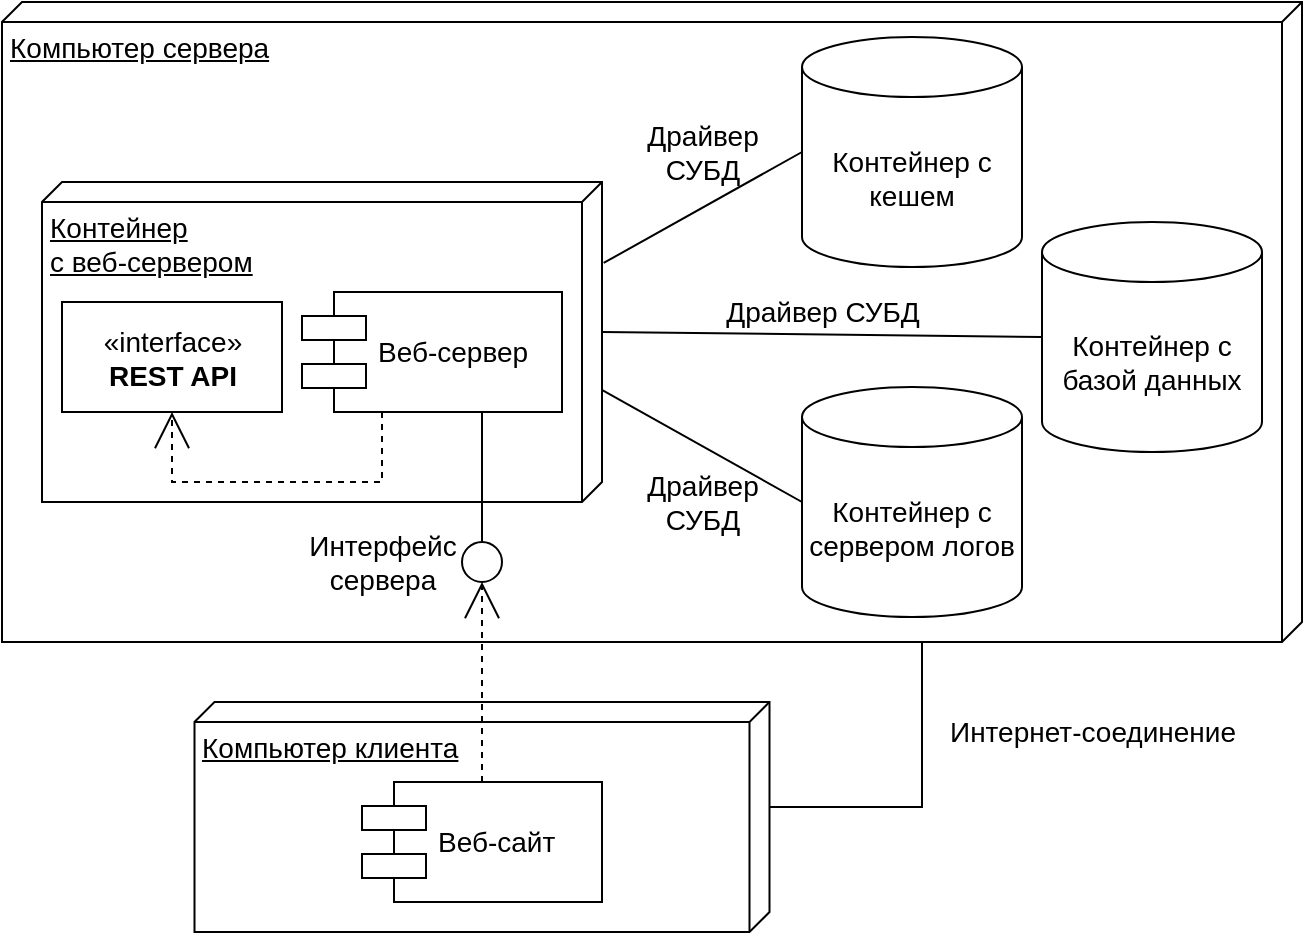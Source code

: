 <mxfile version="21.0.6" type="device"><diagram name="Page-1" id="5f0bae14-7c28-e335-631c-24af17079c00"><mxGraphModel dx="1049" dy="1398" grid="1" gridSize="10" guides="1" tooltips="1" connect="1" arrows="1" fold="1" page="1" pageScale="1" pageWidth="1100" pageHeight="850" background="none" math="0" shadow="0"><root><mxCell id="0"/><mxCell id="1" parent="0"/><mxCell id="39150e848f15840c-1" value="Компьютер сервера" style="verticalAlign=top;align=left;spacingTop=8;spacingLeft=2;spacingRight=12;shape=cube;size=10;direction=south;fontStyle=4;html=1;rounded=0;shadow=0;comic=0;labelBackgroundColor=none;strokeWidth=1;fontFamily=Helvetica;fontSize=14;" parent="1" vertex="1"><mxGeometry x="120" y="-180" width="650" height="320" as="geometry"/></mxCell><mxCell id="39150e848f15840c-3" value="Компьютер клиента" style="verticalAlign=top;align=left;spacingTop=8;spacingLeft=2;spacingRight=12;shape=cube;size=10;direction=south;fontStyle=4;html=1;rounded=0;shadow=0;comic=0;labelBackgroundColor=none;strokeWidth=1;fontFamily=Helvetica;fontSize=14;" parent="1" vertex="1"><mxGeometry x="216.25" y="170" width="287.5" height="115" as="geometry"/></mxCell><mxCell id="39150e848f15840c-6" value="" style="ellipse;whiteSpace=wrap;html=1;rounded=0;shadow=0;comic=0;labelBackgroundColor=none;strokeWidth=1;fontFamily=Helvetica;fontSize=14;align=center;" parent="1" vertex="1"><mxGeometry x="350" y="90" width="20" height="20" as="geometry"/></mxCell><mxCell id="39150e848f15840c-10" value="Веб-сайт" style="shape=component;align=left;spacingLeft=36;rounded=0;shadow=0;comic=0;labelBackgroundColor=none;strokeWidth=1;fontFamily=Helvetica;fontSize=14;html=1;" parent="1" vertex="1"><mxGeometry x="300" y="210" width="120" height="60" as="geometry"/></mxCell><mxCell id="39150e848f15840c-11" style="edgeStyle=none;rounded=0;html=1;dashed=1;labelBackgroundColor=none;startArrow=none;startFill=0;startSize=8;endArrow=open;endFill=0;endSize=16;fontFamily=Helvetica;fontSize=14;exitX=0.5;exitY=0;exitDx=0;exitDy=0;" parent="1" source="39150e848f15840c-10" target="39150e848f15840c-6" edge="1"><mxGeometry relative="1" as="geometry"><mxPoint x="360" y="250" as="sourcePoint"/></mxGeometry></mxCell><mxCell id="39150e848f15840c-18" style="edgeStyle=orthogonalEdgeStyle;rounded=0;html=1;labelBackgroundColor=none;startArrow=none;startFill=0;startSize=8;endArrow=none;endFill=0;endSize=16;fontFamily=Helvetica;fontSize=14;exitX=0;exitY=0;exitDx=52.5;exitDy=0;exitPerimeter=0;" parent="1" source="39150e848f15840c-3" target="39150e848f15840c-1" edge="1"><mxGeometry relative="1" as="geometry"><Array as="points"><mxPoint x="580" y="223"/></Array></mxGeometry></mxCell><mxCell id="VNy3C49rUMWmXxT280lr-3" value="Контейнер &lt;br style=&quot;font-size: 14px;&quot;&gt;с веб-сервером" style="verticalAlign=top;align=left;spacingTop=8;spacingLeft=2;spacingRight=12;shape=cube;size=10;direction=south;fontStyle=4;html=1;rounded=0;shadow=0;comic=0;labelBackgroundColor=none;strokeWidth=1;fontFamily=Helvetica;fontSize=14;" vertex="1" parent="1"><mxGeometry x="140" y="-90" width="280" height="160" as="geometry"/></mxCell><mxCell id="VNy3C49rUMWmXxT280lr-4" value="Контейнер с базой данных" style="shape=cylinder3;whiteSpace=wrap;html=1;boundedLbl=1;backgroundOutline=1;size=15;fontFamily=Helvetica;fontSize=14;" vertex="1" parent="1"><mxGeometry x="640" y="-70" width="110" height="115" as="geometry"/></mxCell><mxCell id="VNy3C49rUMWmXxT280lr-5" value="Контейнер с кешем" style="shape=cylinder3;whiteSpace=wrap;html=1;boundedLbl=1;backgroundOutline=1;size=15;fontFamily=Helvetica;fontSize=14;" vertex="1" parent="1"><mxGeometry x="520" y="-162.5" width="110" height="115" as="geometry"/></mxCell><mxCell id="VNy3C49rUMWmXxT280lr-6" value="Контейнер с сервером логов" style="shape=cylinder3;whiteSpace=wrap;html=1;boundedLbl=1;backgroundOutline=1;size=15;fontFamily=Helvetica;fontSize=14;" vertex="1" parent="1"><mxGeometry x="520" y="12.5" width="110" height="115" as="geometry"/></mxCell><mxCell id="VNy3C49rUMWmXxT280lr-8" value="" style="endArrow=none;html=1;rounded=0;entryX=0;entryY=0.5;entryDx=0;entryDy=0;entryPerimeter=0;exitX=0.253;exitY=-0.003;exitDx=0;exitDy=0;exitPerimeter=0;fontFamily=Helvetica;fontSize=14;" edge="1" parent="1" source="VNy3C49rUMWmXxT280lr-3" target="VNy3C49rUMWmXxT280lr-5"><mxGeometry width="50" height="50" relative="1" as="geometry"><mxPoint x="310" y="50" as="sourcePoint"/><mxPoint x="360" as="targetPoint"/></mxGeometry></mxCell><mxCell id="VNy3C49rUMWmXxT280lr-9" value="" style="endArrow=none;html=1;rounded=0;exitX=0;exitY=0;exitDx=75;exitDy=0;exitPerimeter=0;entryX=0;entryY=0.5;entryDx=0;entryDy=0;entryPerimeter=0;fontFamily=Helvetica;fontSize=14;" edge="1" parent="1" source="VNy3C49rUMWmXxT280lr-3" target="VNy3C49rUMWmXxT280lr-4"><mxGeometry width="50" height="50" relative="1" as="geometry"><mxPoint x="250" y="-10" as="sourcePoint"/><mxPoint x="245" y="-60" as="targetPoint"/></mxGeometry></mxCell><mxCell id="VNy3C49rUMWmXxT280lr-10" value="" style="endArrow=none;html=1;rounded=0;exitX=0.649;exitY=0.001;exitDx=0;exitDy=0;exitPerimeter=0;entryX=0;entryY=0.5;entryDx=0;entryDy=0;entryPerimeter=0;fontFamily=Helvetica;fontSize=14;" edge="1" parent="1" source="VNy3C49rUMWmXxT280lr-3" target="VNy3C49rUMWmXxT280lr-6"><mxGeometry width="50" height="50" relative="1" as="geometry"><mxPoint x="260" as="sourcePoint"/><mxPoint x="255" y="-50" as="targetPoint"/></mxGeometry></mxCell><mxCell id="39150e848f15840c-4" value="«interface»&lt;br style=&quot;font-size: 14px;&quot;&gt;&lt;b style=&quot;font-size: 14px;&quot;&gt;REST API&lt;/b&gt;" style="html=1;rounded=0;shadow=0;comic=0;labelBackgroundColor=none;strokeWidth=1;fontFamily=Helvetica;fontSize=14;align=center;" parent="1" vertex="1"><mxGeometry x="150" y="-30" width="110" height="55" as="geometry"/></mxCell><mxCell id="39150e848f15840c-5" value="Веб-сервер" style="shape=component;align=left;spacingLeft=36;rounded=0;shadow=0;comic=0;labelBackgroundColor=none;strokeWidth=1;fontFamily=Helvetica;fontSize=14;html=1;" parent="1" vertex="1"><mxGeometry x="270" y="-35" width="130" height="60" as="geometry"/></mxCell><mxCell id="39150e848f15840c-15" style="edgeStyle=orthogonalEdgeStyle;rounded=0;html=1;labelBackgroundColor=none;startArrow=none;startFill=0;startSize=8;endArrow=open;endFill=0;endSize=16;fontFamily=Helvetica;fontSize=14;dashed=1;" parent="1" source="39150e848f15840c-5" target="39150e848f15840c-4" edge="1"><mxGeometry relative="1" as="geometry"><Array as="points"><mxPoint x="310" y="60"/><mxPoint x="205" y="60"/></Array></mxGeometry></mxCell><mxCell id="39150e848f15840c-14" style="edgeStyle=elbowEdgeStyle;rounded=0;html=1;labelBackgroundColor=none;startArrow=none;startFill=0;startSize=8;endArrow=none;endFill=0;endSize=16;fontFamily=Helvetica;fontSize=14;entryX=0.75;entryY=1;entryDx=0;entryDy=0;exitX=0.5;exitY=0;exitDx=0;exitDy=0;" parent="1" source="39150e848f15840c-6" target="39150e848f15840c-5" edge="1"><mxGeometry relative="1" as="geometry"><mxPoint x="360" y="90" as="sourcePoint"/><Array as="points"><mxPoint x="360" y="70"/></Array></mxGeometry></mxCell><mxCell id="VNy3C49rUMWmXxT280lr-11" value="&lt;font style=&quot;font-size: 14px;&quot;&gt;Интерфейс&lt;br&gt;сервера&lt;/font&gt;" style="text;html=1;align=center;verticalAlign=middle;resizable=0;points=[];autosize=1;strokeColor=none;fillColor=none;" vertex="1" parent="1"><mxGeometry x="260" y="75" width="100" height="50" as="geometry"/></mxCell><mxCell id="VNy3C49rUMWmXxT280lr-12" value="&lt;font style=&quot;font-size: 14px;&quot;&gt;Драйвер&lt;br&gt;СУБД&lt;/font&gt;" style="text;html=1;align=center;verticalAlign=middle;resizable=0;points=[];autosize=1;strokeColor=none;fillColor=none;" vertex="1" parent="1"><mxGeometry x="430" y="-130" width="80" height="50" as="geometry"/></mxCell><mxCell id="VNy3C49rUMWmXxT280lr-13" value="&lt;font style=&quot;font-size: 14px;&quot;&gt;Драйвер&lt;br&gt;СУБД&lt;/font&gt;" style="text;html=1;align=center;verticalAlign=middle;resizable=0;points=[];autosize=1;strokeColor=none;fillColor=none;" vertex="1" parent="1"><mxGeometry x="430" y="45" width="80" height="50" as="geometry"/></mxCell><mxCell id="VNy3C49rUMWmXxT280lr-14" value="&lt;font style=&quot;font-size: 14px;&quot;&gt;Драйвер СУБД&lt;/font&gt;" style="text;html=1;align=center;verticalAlign=middle;resizable=0;points=[];autosize=1;strokeColor=none;fillColor=none;" vertex="1" parent="1"><mxGeometry x="470" y="-40" width="120" height="30" as="geometry"/></mxCell><mxCell id="VNy3C49rUMWmXxT280lr-16" value="&lt;font style=&quot;font-size: 14px;&quot;&gt;Интернет-соединение&lt;/font&gt;" style="text;html=1;align=center;verticalAlign=middle;resizable=0;points=[];autosize=1;strokeColor=none;fillColor=none;" vertex="1" parent="1"><mxGeometry x="580" y="170" width="170" height="30" as="geometry"/></mxCell></root></mxGraphModel></diagram></mxfile>